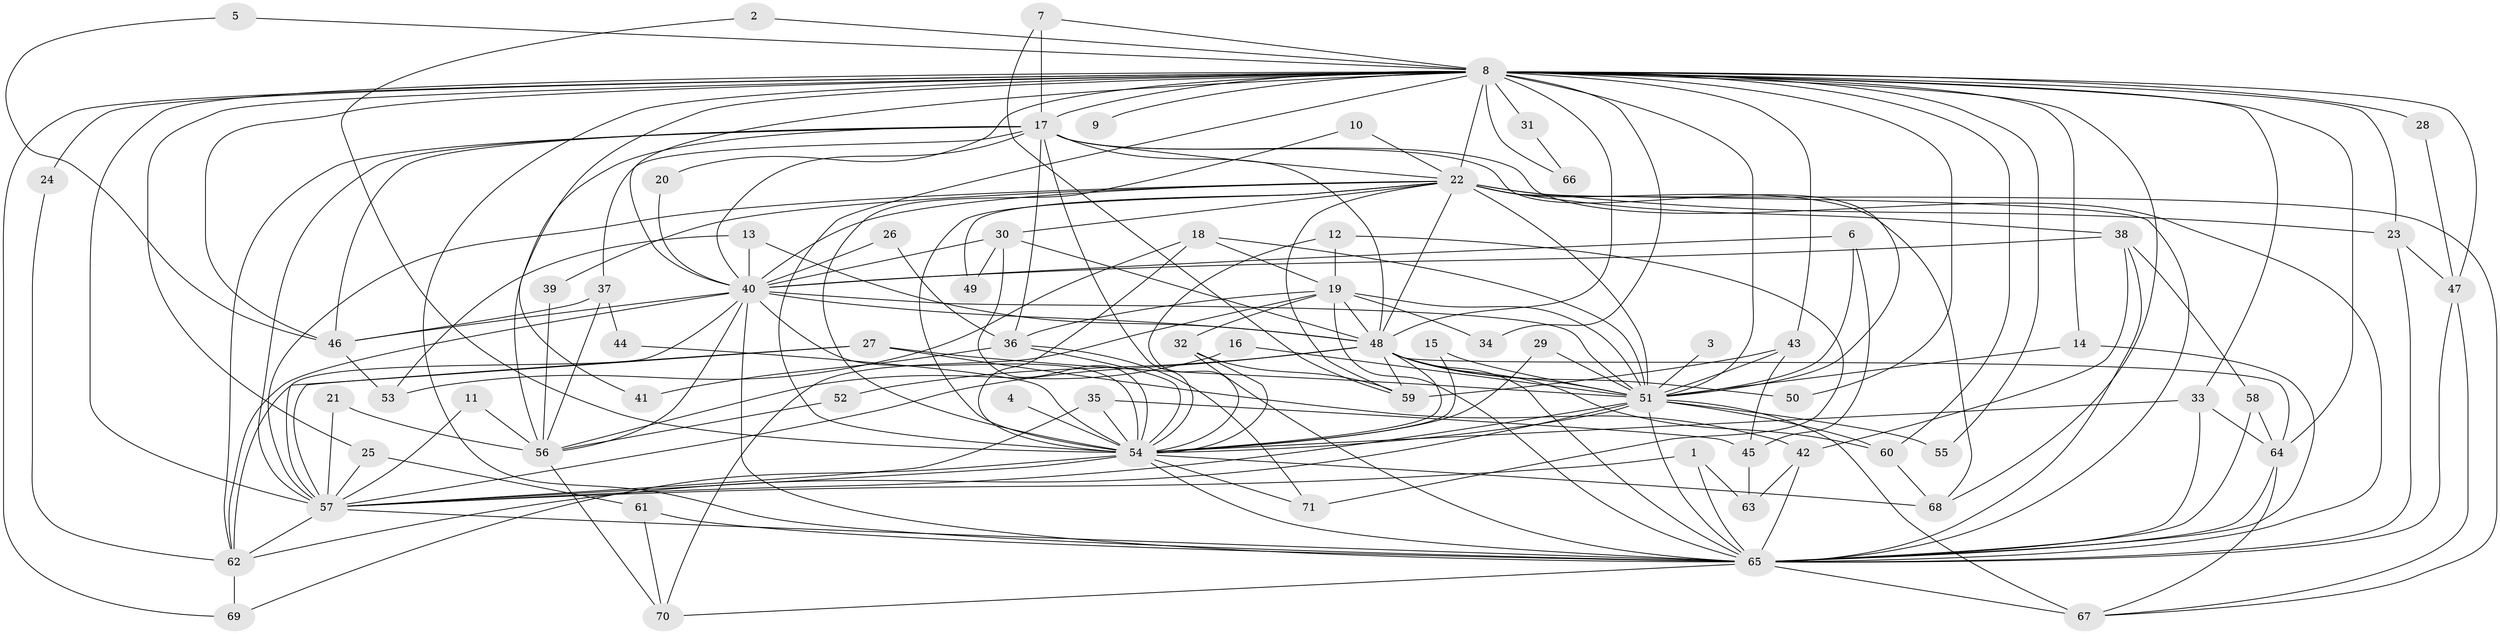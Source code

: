 // original degree distribution, {16: 0.0070921985815602835, 19: 0.014184397163120567, 25: 0.0070921985815602835, 18: 0.0070921985815602835, 27: 0.0070921985815602835, 46: 0.0070921985815602835, 32: 0.0070921985815602835, 30: 0.0070921985815602835, 15: 0.0070921985815602835, 3: 0.15602836879432624, 4: 0.11347517730496454, 2: 0.574468085106383, 8: 0.0070921985815602835, 10: 0.014184397163120567, 5: 0.05673758865248227, 7: 0.0070921985815602835}
// Generated by graph-tools (version 1.1) at 2025/01/03/09/25 03:01:22]
// undirected, 71 vertices, 192 edges
graph export_dot {
graph [start="1"]
  node [color=gray90,style=filled];
  1;
  2;
  3;
  4;
  5;
  6;
  7;
  8;
  9;
  10;
  11;
  12;
  13;
  14;
  15;
  16;
  17;
  18;
  19;
  20;
  21;
  22;
  23;
  24;
  25;
  26;
  27;
  28;
  29;
  30;
  31;
  32;
  33;
  34;
  35;
  36;
  37;
  38;
  39;
  40;
  41;
  42;
  43;
  44;
  45;
  46;
  47;
  48;
  49;
  50;
  51;
  52;
  53;
  54;
  55;
  56;
  57;
  58;
  59;
  60;
  61;
  62;
  63;
  64;
  65;
  66;
  67;
  68;
  69;
  70;
  71;
  1 -- 57 [weight=1.0];
  1 -- 63 [weight=1.0];
  1 -- 65 [weight=1.0];
  2 -- 8 [weight=1.0];
  2 -- 54 [weight=1.0];
  3 -- 51 [weight=1.0];
  4 -- 54 [weight=1.0];
  5 -- 8 [weight=1.0];
  5 -- 46 [weight=1.0];
  6 -- 40 [weight=1.0];
  6 -- 45 [weight=1.0];
  6 -- 51 [weight=1.0];
  7 -- 8 [weight=1.0];
  7 -- 17 [weight=1.0];
  7 -- 59 [weight=1.0];
  8 -- 9 [weight=1.0];
  8 -- 14 [weight=1.0];
  8 -- 17 [weight=2.0];
  8 -- 20 [weight=1.0];
  8 -- 22 [weight=4.0];
  8 -- 23 [weight=1.0];
  8 -- 24 [weight=1.0];
  8 -- 25 [weight=1.0];
  8 -- 28 [weight=2.0];
  8 -- 31 [weight=3.0];
  8 -- 33 [weight=1.0];
  8 -- 34 [weight=1.0];
  8 -- 40 [weight=1.0];
  8 -- 41 [weight=1.0];
  8 -- 43 [weight=2.0];
  8 -- 46 [weight=1.0];
  8 -- 47 [weight=1.0];
  8 -- 48 [weight=2.0];
  8 -- 50 [weight=1.0];
  8 -- 51 [weight=2.0];
  8 -- 54 [weight=1.0];
  8 -- 55 [weight=1.0];
  8 -- 57 [weight=2.0];
  8 -- 60 [weight=1.0];
  8 -- 64 [weight=1.0];
  8 -- 65 [weight=1.0];
  8 -- 66 [weight=1.0];
  8 -- 68 [weight=1.0];
  8 -- 69 [weight=1.0];
  10 -- 22 [weight=1.0];
  10 -- 54 [weight=1.0];
  11 -- 56 [weight=1.0];
  11 -- 57 [weight=1.0];
  12 -- 19 [weight=1.0];
  12 -- 54 [weight=1.0];
  12 -- 71 [weight=1.0];
  13 -- 40 [weight=1.0];
  13 -- 48 [weight=1.0];
  13 -- 53 [weight=1.0];
  14 -- 51 [weight=1.0];
  14 -- 65 [weight=1.0];
  15 -- 51 [weight=1.0];
  15 -- 54 [weight=1.0];
  16 -- 51 [weight=1.0];
  16 -- 56 [weight=1.0];
  17 -- 22 [weight=2.0];
  17 -- 36 [weight=1.0];
  17 -- 37 [weight=1.0];
  17 -- 40 [weight=1.0];
  17 -- 46 [weight=1.0];
  17 -- 48 [weight=1.0];
  17 -- 51 [weight=1.0];
  17 -- 54 [weight=1.0];
  17 -- 56 [weight=2.0];
  17 -- 57 [weight=2.0];
  17 -- 62 [weight=1.0];
  17 -- 65 [weight=1.0];
  18 -- 19 [weight=1.0];
  18 -- 51 [weight=1.0];
  18 -- 53 [weight=1.0];
  18 -- 54 [weight=2.0];
  19 -- 32 [weight=1.0];
  19 -- 34 [weight=1.0];
  19 -- 36 [weight=1.0];
  19 -- 48 [weight=1.0];
  19 -- 51 [weight=1.0];
  19 -- 65 [weight=2.0];
  19 -- 70 [weight=1.0];
  20 -- 40 [weight=1.0];
  21 -- 56 [weight=1.0];
  21 -- 57 [weight=1.0];
  22 -- 23 [weight=1.0];
  22 -- 30 [weight=1.0];
  22 -- 38 [weight=1.0];
  22 -- 39 [weight=1.0];
  22 -- 40 [weight=2.0];
  22 -- 48 [weight=2.0];
  22 -- 49 [weight=1.0];
  22 -- 51 [weight=2.0];
  22 -- 54 [weight=2.0];
  22 -- 57 [weight=2.0];
  22 -- 59 [weight=1.0];
  22 -- 65 [weight=5.0];
  22 -- 67 [weight=1.0];
  22 -- 68 [weight=1.0];
  23 -- 47 [weight=1.0];
  23 -- 65 [weight=1.0];
  24 -- 62 [weight=1.0];
  25 -- 57 [weight=1.0];
  25 -- 61 [weight=1.0];
  26 -- 36 [weight=1.0];
  26 -- 40 [weight=1.0];
  27 -- 42 [weight=1.0];
  27 -- 51 [weight=1.0];
  27 -- 57 [weight=1.0];
  27 -- 62 [weight=1.0];
  28 -- 47 [weight=1.0];
  29 -- 51 [weight=1.0];
  29 -- 54 [weight=1.0];
  30 -- 40 [weight=1.0];
  30 -- 48 [weight=1.0];
  30 -- 49 [weight=1.0];
  30 -- 54 [weight=1.0];
  31 -- 66 [weight=1.0];
  32 -- 54 [weight=1.0];
  32 -- 59 [weight=1.0];
  32 -- 65 [weight=1.0];
  33 -- 54 [weight=1.0];
  33 -- 64 [weight=1.0];
  33 -- 65 [weight=1.0];
  35 -- 45 [weight=1.0];
  35 -- 54 [weight=1.0];
  35 -- 57 [weight=1.0];
  36 -- 41 [weight=1.0];
  36 -- 54 [weight=1.0];
  36 -- 71 [weight=1.0];
  37 -- 44 [weight=1.0];
  37 -- 46 [weight=2.0];
  37 -- 56 [weight=1.0];
  38 -- 40 [weight=1.0];
  38 -- 42 [weight=1.0];
  38 -- 58 [weight=1.0];
  38 -- 65 [weight=1.0];
  39 -- 56 [weight=1.0];
  40 -- 46 [weight=1.0];
  40 -- 48 [weight=3.0];
  40 -- 51 [weight=1.0];
  40 -- 54 [weight=3.0];
  40 -- 56 [weight=1.0];
  40 -- 57 [weight=1.0];
  40 -- 62 [weight=1.0];
  40 -- 65 [weight=4.0];
  42 -- 63 [weight=1.0];
  42 -- 65 [weight=1.0];
  43 -- 45 [weight=1.0];
  43 -- 51 [weight=1.0];
  43 -- 59 [weight=1.0];
  44 -- 54 [weight=1.0];
  45 -- 63 [weight=1.0];
  46 -- 53 [weight=1.0];
  47 -- 65 [weight=1.0];
  47 -- 67 [weight=1.0];
  48 -- 50 [weight=1.0];
  48 -- 51 [weight=2.0];
  48 -- 52 [weight=1.0];
  48 -- 54 [weight=1.0];
  48 -- 57 [weight=1.0];
  48 -- 59 [weight=1.0];
  48 -- 60 [weight=1.0];
  48 -- 64 [weight=1.0];
  48 -- 65 [weight=1.0];
  51 -- 54 [weight=1.0];
  51 -- 55 [weight=1.0];
  51 -- 57 [weight=1.0];
  51 -- 60 [weight=1.0];
  51 -- 62 [weight=2.0];
  51 -- 65 [weight=1.0];
  51 -- 67 [weight=1.0];
  52 -- 56 [weight=1.0];
  54 -- 57 [weight=1.0];
  54 -- 65 [weight=1.0];
  54 -- 68 [weight=1.0];
  54 -- 69 [weight=1.0];
  54 -- 71 [weight=1.0];
  56 -- 70 [weight=1.0];
  57 -- 62 [weight=1.0];
  57 -- 65 [weight=2.0];
  58 -- 64 [weight=1.0];
  58 -- 65 [weight=1.0];
  60 -- 68 [weight=1.0];
  61 -- 65 [weight=1.0];
  61 -- 70 [weight=1.0];
  62 -- 69 [weight=1.0];
  64 -- 65 [weight=1.0];
  64 -- 67 [weight=1.0];
  65 -- 67 [weight=2.0];
  65 -- 70 [weight=1.0];
}
